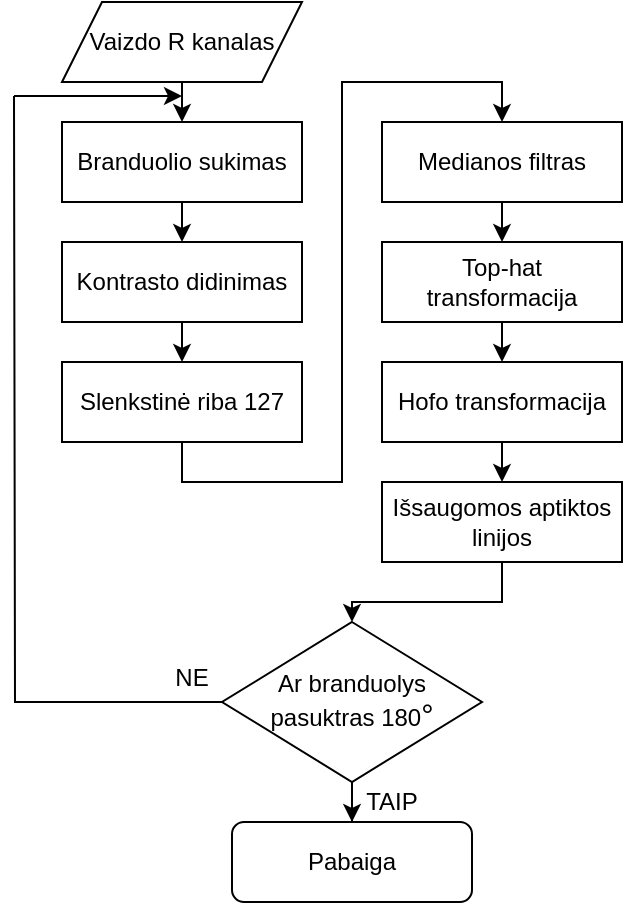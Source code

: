 <mxfile version="14.5.1" type="device"><diagram id="2PTxhMQj5ixSXHHZXKVN" name="Page-1"><mxGraphModel dx="121" dy="90" grid="0" gridSize="10" guides="1" tooltips="1" connect="1" arrows="1" fold="1" page="1" pageScale="1" pageWidth="850" pageHeight="1100" math="0" shadow="0"><root><mxCell id="0"/><mxCell id="1" parent="0"/><mxCell id="Siauw2mEtXchKej-dRHW-10" style="edgeStyle=orthogonalEdgeStyle;rounded=0;orthogonalLoop=1;jettySize=auto;html=1;exitX=0.5;exitY=1;exitDx=0;exitDy=0;entryX=0.5;entryY=0;entryDx=0;entryDy=0;" parent="1" source="Siauw2mEtXchKej-dRHW-1" target="Siauw2mEtXchKej-dRHW-2" edge="1"><mxGeometry relative="1" as="geometry"/></mxCell><mxCell id="Siauw2mEtXchKej-dRHW-1" value="Branduolio sukimas" style="rounded=0;whiteSpace=wrap;html=1;" parent="1" vertex="1"><mxGeometry x="280" y="140" width="120" height="40" as="geometry"/></mxCell><mxCell id="Siauw2mEtXchKej-dRHW-11" style="edgeStyle=orthogonalEdgeStyle;rounded=0;orthogonalLoop=1;jettySize=auto;html=1;exitX=0.5;exitY=1;exitDx=0;exitDy=0;entryX=0.5;entryY=0;entryDx=0;entryDy=0;" parent="1" source="Siauw2mEtXchKej-dRHW-2" target="Siauw2mEtXchKej-dRHW-3" edge="1"><mxGeometry relative="1" as="geometry"/></mxCell><mxCell id="Siauw2mEtXchKej-dRHW-2" value="Kontrasto didinimas" style="rounded=0;whiteSpace=wrap;html=1;" parent="1" vertex="1"><mxGeometry x="280" y="200" width="120" height="40" as="geometry"/></mxCell><mxCell id="Siauw2mEtXchKej-dRHW-12" style="edgeStyle=orthogonalEdgeStyle;rounded=0;orthogonalLoop=1;jettySize=auto;html=1;exitX=0.5;exitY=1;exitDx=0;exitDy=0;entryX=0.5;entryY=0;entryDx=0;entryDy=0;" parent="1" source="Siauw2mEtXchKej-dRHW-3" target="Siauw2mEtXchKej-dRHW-4" edge="1"><mxGeometry relative="1" as="geometry"/></mxCell><mxCell id="Siauw2mEtXchKej-dRHW-3" value="Slenkstinė riba 127" style="rounded=0;whiteSpace=wrap;html=1;" parent="1" vertex="1"><mxGeometry x="280" y="260" width="120" height="40" as="geometry"/></mxCell><mxCell id="Siauw2mEtXchKej-dRHW-13" style="edgeStyle=orthogonalEdgeStyle;rounded=0;orthogonalLoop=1;jettySize=auto;html=1;exitX=0.5;exitY=1;exitDx=0;exitDy=0;entryX=0.5;entryY=0;entryDx=0;entryDy=0;" parent="1" source="Siauw2mEtXchKej-dRHW-4" target="Siauw2mEtXchKej-dRHW-5" edge="1"><mxGeometry relative="1" as="geometry"/></mxCell><mxCell id="Siauw2mEtXchKej-dRHW-4" value="Medianos filtras" style="rounded=0;whiteSpace=wrap;html=1;" parent="1" vertex="1"><mxGeometry x="440" y="140" width="120" height="40" as="geometry"/></mxCell><mxCell id="Siauw2mEtXchKej-dRHW-14" style="edgeStyle=orthogonalEdgeStyle;rounded=0;orthogonalLoop=1;jettySize=auto;html=1;exitX=0.5;exitY=1;exitDx=0;exitDy=0;entryX=0.5;entryY=0;entryDx=0;entryDy=0;" parent="1" source="Siauw2mEtXchKej-dRHW-5" target="Siauw2mEtXchKej-dRHW-6" edge="1"><mxGeometry relative="1" as="geometry"/></mxCell><mxCell id="Siauw2mEtXchKej-dRHW-5" value="Top-hat transformacija" style="rounded=0;whiteSpace=wrap;html=1;" parent="1" vertex="1"><mxGeometry x="440" y="200" width="120" height="40" as="geometry"/></mxCell><mxCell id="Siauw2mEtXchKej-dRHW-22" style="edgeStyle=orthogonalEdgeStyle;rounded=0;orthogonalLoop=1;jettySize=auto;html=1;exitX=0.5;exitY=1;exitDx=0;exitDy=0;entryX=0.5;entryY=0;entryDx=0;entryDy=0;" parent="1" source="Siauw2mEtXchKej-dRHW-6" target="Siauw2mEtXchKej-dRHW-21" edge="1"><mxGeometry relative="1" as="geometry"/></mxCell><mxCell id="Siauw2mEtXchKej-dRHW-6" value="Hofo transformacija" style="rounded=0;whiteSpace=wrap;html=1;" parent="1" vertex="1"><mxGeometry x="440" y="260" width="120" height="40" as="geometry"/></mxCell><mxCell id="Siauw2mEtXchKej-dRHW-18" style="edgeStyle=orthogonalEdgeStyle;rounded=0;orthogonalLoop=1;jettySize=auto;html=1;exitX=0.5;exitY=1;exitDx=0;exitDy=0;" parent="1" source="Siauw2mEtXchKej-dRHW-7" target="Siauw2mEtXchKej-dRHW-17" edge="1"><mxGeometry relative="1" as="geometry"/></mxCell><mxCell id="T5ZYYvABhny6ZhA74FJw-5" style="edgeStyle=orthogonalEdgeStyle;rounded=0;orthogonalLoop=1;jettySize=auto;html=1;exitX=0;exitY=0.5;exitDx=0;exitDy=0;endArrow=none;endFill=0;" edge="1" parent="1" source="Siauw2mEtXchKej-dRHW-7"><mxGeometry relative="1" as="geometry"><mxPoint x="256" y="127" as="targetPoint"/></mxGeometry></mxCell><mxCell id="Siauw2mEtXchKej-dRHW-7" value="Ar branduolys pasuktras 180&lt;span style=&quot;font-family: sans-serif ; font-size: 15.4px ; text-align: left&quot;&gt;°&lt;/span&gt;" style="rhombus;whiteSpace=wrap;html=1;" parent="1" vertex="1"><mxGeometry x="360" y="390" width="130" height="80" as="geometry"/></mxCell><mxCell id="Siauw2mEtXchKej-dRHW-9" style="edgeStyle=orthogonalEdgeStyle;rounded=0;orthogonalLoop=1;jettySize=auto;html=1;exitX=0.5;exitY=1;exitDx=0;exitDy=0;entryX=0.5;entryY=0;entryDx=0;entryDy=0;" parent="1" source="Siauw2mEtXchKej-dRHW-8" target="Siauw2mEtXchKej-dRHW-1" edge="1"><mxGeometry relative="1" as="geometry"/></mxCell><mxCell id="Siauw2mEtXchKej-dRHW-8" value="Vaizdo R kanalas" style="shape=parallelogram;perimeter=parallelogramPerimeter;whiteSpace=wrap;html=1;fixedSize=1;" parent="1" vertex="1"><mxGeometry x="280" y="80" width="120" height="40" as="geometry"/></mxCell><mxCell id="Siauw2mEtXchKej-dRHW-17" value="Pabaiga" style="rounded=1;whiteSpace=wrap;html=1;" parent="1" vertex="1"><mxGeometry x="365" y="490" width="120" height="40" as="geometry"/></mxCell><mxCell id="Siauw2mEtXchKej-dRHW-19" value="TAIP" style="text;html=1;strokeColor=none;fillColor=none;align=center;verticalAlign=middle;whiteSpace=wrap;rounded=0;" parent="1" vertex="1"><mxGeometry x="425" y="470" width="40" height="20" as="geometry"/></mxCell><mxCell id="Siauw2mEtXchKej-dRHW-20" value="NE" style="text;html=1;strokeColor=none;fillColor=none;align=center;verticalAlign=middle;whiteSpace=wrap;rounded=0;" parent="1" vertex="1"><mxGeometry x="325" y="408" width="40" height="20" as="geometry"/></mxCell><mxCell id="Siauw2mEtXchKej-dRHW-23" style="edgeStyle=orthogonalEdgeStyle;rounded=0;orthogonalLoop=1;jettySize=auto;html=1;exitX=0.5;exitY=1;exitDx=0;exitDy=0;entryX=0.5;entryY=0;entryDx=0;entryDy=0;" parent="1" source="Siauw2mEtXchKej-dRHW-21" target="Siauw2mEtXchKej-dRHW-7" edge="1"><mxGeometry relative="1" as="geometry"/></mxCell><mxCell id="Siauw2mEtXchKej-dRHW-21" value="Išsaugomos aptiktos linijos" style="rounded=0;whiteSpace=wrap;html=1;" parent="1" vertex="1"><mxGeometry x="440" y="320" width="120" height="40" as="geometry"/></mxCell><mxCell id="T5ZYYvABhny6ZhA74FJw-3" value="" style="endArrow=classic;html=1;" edge="1" parent="1"><mxGeometry width="50" height="50" relative="1" as="geometry"><mxPoint x="257" y="127" as="sourcePoint"/><mxPoint x="340" y="127" as="targetPoint"/></mxGeometry></mxCell><mxCell id="T5ZYYvABhny6ZhA74FJw-6" value="" style="endArrow=none;html=1;" edge="1" parent="1"><mxGeometry width="50" height="50" relative="1" as="geometry"><mxPoint x="256" y="127" as="sourcePoint"/><mxPoint x="272" y="127" as="targetPoint"/></mxGeometry></mxCell></root></mxGraphModel></diagram></mxfile>